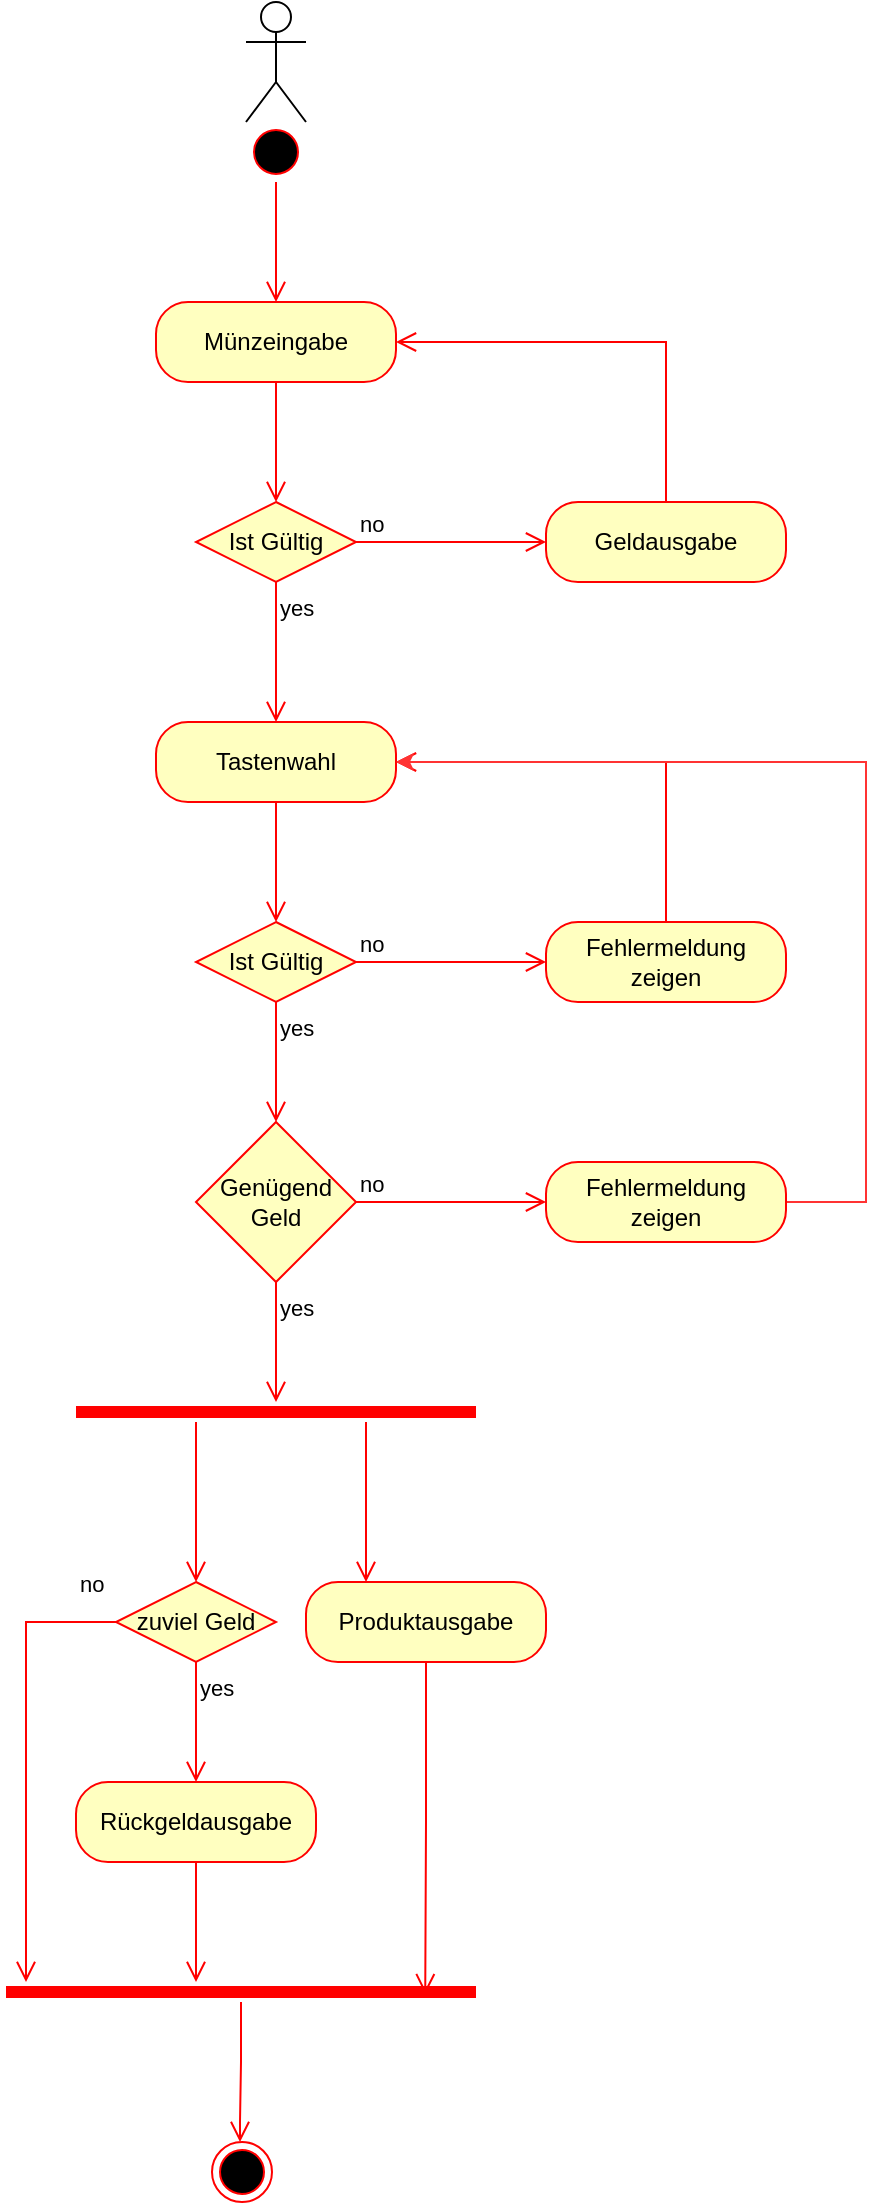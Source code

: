 <mxfile version="21.1.6" type="github">
  <diagram id="C5RBs43oDa-KdzZeNtuy" name="Page-1">
    <mxGraphModel dx="461" dy="546" grid="1" gridSize="10" guides="1" tooltips="1" connect="1" arrows="1" fold="1" page="1" pageScale="1" pageWidth="827" pageHeight="1169" math="0" shadow="0">
      <root>
        <mxCell id="WIyWlLk6GJQsqaUBKTNV-0" />
        <mxCell id="WIyWlLk6GJQsqaUBKTNV-1" parent="WIyWlLk6GJQsqaUBKTNV-0" />
        <mxCell id="HVfWvHNxlyUM4U1txKe5-14" value="" style="ellipse;html=1;shape=startState;fillColor=#000000;strokeColor=#ff0000;" vertex="1" parent="WIyWlLk6GJQsqaUBKTNV-1">
          <mxGeometry x="130" y="120" width="30" height="30" as="geometry" />
        </mxCell>
        <mxCell id="HVfWvHNxlyUM4U1txKe5-15" value="" style="edgeStyle=orthogonalEdgeStyle;html=1;verticalAlign=bottom;endArrow=open;endSize=8;strokeColor=#ff0000;rounded=0;" edge="1" source="HVfWvHNxlyUM4U1txKe5-14" parent="WIyWlLk6GJQsqaUBKTNV-1">
          <mxGeometry relative="1" as="geometry">
            <mxPoint x="145" y="210" as="targetPoint" />
          </mxGeometry>
        </mxCell>
        <mxCell id="HVfWvHNxlyUM4U1txKe5-16" value="" style="shape=umlActor;verticalLabelPosition=bottom;verticalAlign=top;html=1;outlineConnect=0;" vertex="1" parent="WIyWlLk6GJQsqaUBKTNV-1">
          <mxGeometry x="130" y="60" width="30" height="60" as="geometry" />
        </mxCell>
        <mxCell id="HVfWvHNxlyUM4U1txKe5-17" value="Münzeingabe" style="rounded=1;whiteSpace=wrap;html=1;arcSize=40;fontColor=#000000;fillColor=#ffffc0;strokeColor=#ff0000;" vertex="1" parent="WIyWlLk6GJQsqaUBKTNV-1">
          <mxGeometry x="85" y="210" width="120" height="40" as="geometry" />
        </mxCell>
        <mxCell id="HVfWvHNxlyUM4U1txKe5-18" value="" style="edgeStyle=orthogonalEdgeStyle;html=1;verticalAlign=bottom;endArrow=open;endSize=8;strokeColor=#ff0000;rounded=0;" edge="1" source="HVfWvHNxlyUM4U1txKe5-17" parent="WIyWlLk6GJQsqaUBKTNV-1">
          <mxGeometry relative="1" as="geometry">
            <mxPoint x="145" y="310" as="targetPoint" />
          </mxGeometry>
        </mxCell>
        <mxCell id="HVfWvHNxlyUM4U1txKe5-19" value="Ist Gültig" style="rhombus;whiteSpace=wrap;html=1;fontColor=#000000;fillColor=#ffffc0;strokeColor=#ff0000;" vertex="1" parent="WIyWlLk6GJQsqaUBKTNV-1">
          <mxGeometry x="105" y="310" width="80" height="40" as="geometry" />
        </mxCell>
        <mxCell id="HVfWvHNxlyUM4U1txKe5-20" value="no" style="edgeStyle=orthogonalEdgeStyle;html=1;align=left;verticalAlign=bottom;endArrow=open;endSize=8;strokeColor=#ff0000;rounded=0;" edge="1" source="HVfWvHNxlyUM4U1txKe5-19" parent="WIyWlLk6GJQsqaUBKTNV-1">
          <mxGeometry x="-1" relative="1" as="geometry">
            <mxPoint x="280" y="330" as="targetPoint" />
          </mxGeometry>
        </mxCell>
        <mxCell id="HVfWvHNxlyUM4U1txKe5-21" value="yes" style="edgeStyle=orthogonalEdgeStyle;html=1;align=left;verticalAlign=top;endArrow=open;endSize=8;strokeColor=#ff0000;rounded=0;" edge="1" source="HVfWvHNxlyUM4U1txKe5-19" parent="WIyWlLk6GJQsqaUBKTNV-1">
          <mxGeometry x="-1" relative="1" as="geometry">
            <mxPoint x="145" y="420" as="targetPoint" />
            <Array as="points">
              <mxPoint x="145" y="410" />
            </Array>
          </mxGeometry>
        </mxCell>
        <mxCell id="HVfWvHNxlyUM4U1txKe5-22" value="Geldausgabe" style="rounded=1;whiteSpace=wrap;html=1;arcSize=40;fontColor=#000000;fillColor=#ffffc0;strokeColor=#ff0000;" vertex="1" parent="WIyWlLk6GJQsqaUBKTNV-1">
          <mxGeometry x="280" y="310" width="120" height="40" as="geometry" />
        </mxCell>
        <mxCell id="HVfWvHNxlyUM4U1txKe5-23" value="" style="edgeStyle=orthogonalEdgeStyle;html=1;verticalAlign=bottom;endArrow=open;endSize=8;strokeColor=#ff0000;rounded=0;exitX=0.5;exitY=0;exitDx=0;exitDy=0;entryX=1;entryY=0.5;entryDx=0;entryDy=0;" edge="1" source="HVfWvHNxlyUM4U1txKe5-22" parent="WIyWlLk6GJQsqaUBKTNV-1" target="HVfWvHNxlyUM4U1txKe5-17">
          <mxGeometry relative="1" as="geometry">
            <mxPoint x="470" y="330" as="targetPoint" />
          </mxGeometry>
        </mxCell>
        <mxCell id="HVfWvHNxlyUM4U1txKe5-25" value="Tastenwahl" style="rounded=1;whiteSpace=wrap;html=1;arcSize=40;fontColor=#000000;fillColor=#ffffc0;strokeColor=#ff0000;" vertex="1" parent="WIyWlLk6GJQsqaUBKTNV-1">
          <mxGeometry x="85" y="420" width="120" height="40" as="geometry" />
        </mxCell>
        <mxCell id="HVfWvHNxlyUM4U1txKe5-26" value="" style="edgeStyle=orthogonalEdgeStyle;html=1;verticalAlign=bottom;endArrow=open;endSize=8;strokeColor=#ff0000;rounded=0;" edge="1" source="HVfWvHNxlyUM4U1txKe5-25" parent="WIyWlLk6GJQsqaUBKTNV-1">
          <mxGeometry relative="1" as="geometry">
            <mxPoint x="145" y="520" as="targetPoint" />
          </mxGeometry>
        </mxCell>
        <mxCell id="HVfWvHNxlyUM4U1txKe5-27" value="Ist Gültig" style="rhombus;whiteSpace=wrap;html=1;fontColor=#000000;fillColor=#ffffc0;strokeColor=#ff0000;" vertex="1" parent="WIyWlLk6GJQsqaUBKTNV-1">
          <mxGeometry x="105" y="520" width="80" height="40" as="geometry" />
        </mxCell>
        <mxCell id="HVfWvHNxlyUM4U1txKe5-28" value="no" style="edgeStyle=orthogonalEdgeStyle;html=1;align=left;verticalAlign=bottom;endArrow=open;endSize=8;strokeColor=#ff0000;rounded=0;entryX=0;entryY=0.5;entryDx=0;entryDy=0;" edge="1" source="HVfWvHNxlyUM4U1txKe5-27" parent="WIyWlLk6GJQsqaUBKTNV-1" target="HVfWvHNxlyUM4U1txKe5-30">
          <mxGeometry x="-1" relative="1" as="geometry">
            <mxPoint x="285" y="540" as="targetPoint" />
          </mxGeometry>
        </mxCell>
        <mxCell id="HVfWvHNxlyUM4U1txKe5-29" value="yes" style="edgeStyle=orthogonalEdgeStyle;html=1;align=left;verticalAlign=top;endArrow=open;endSize=8;strokeColor=#ff0000;rounded=0;" edge="1" source="HVfWvHNxlyUM4U1txKe5-27" parent="WIyWlLk6GJQsqaUBKTNV-1">
          <mxGeometry x="-1" relative="1" as="geometry">
            <mxPoint x="145" y="620" as="targetPoint" />
          </mxGeometry>
        </mxCell>
        <mxCell id="HVfWvHNxlyUM4U1txKe5-30" value="Fehlermeldung zeigen" style="rounded=1;whiteSpace=wrap;html=1;arcSize=40;fontColor=#000000;fillColor=#ffffc0;strokeColor=#ff0000;" vertex="1" parent="WIyWlLk6GJQsqaUBKTNV-1">
          <mxGeometry x="280" y="520" width="120" height="40" as="geometry" />
        </mxCell>
        <mxCell id="HVfWvHNxlyUM4U1txKe5-31" value="" style="edgeStyle=orthogonalEdgeStyle;html=1;verticalAlign=bottom;endArrow=open;endSize=8;strokeColor=#ff0000;rounded=0;exitX=0.5;exitY=0;exitDx=0;exitDy=0;entryX=1;entryY=0.5;entryDx=0;entryDy=0;" edge="1" source="HVfWvHNxlyUM4U1txKe5-30" parent="WIyWlLk6GJQsqaUBKTNV-1" target="HVfWvHNxlyUM4U1txKe5-25">
          <mxGeometry relative="1" as="geometry">
            <mxPoint x="340" y="620" as="targetPoint" />
            <Array as="points" />
          </mxGeometry>
        </mxCell>
        <mxCell id="HVfWvHNxlyUM4U1txKe5-34" value="Genügend Geld" style="rhombus;whiteSpace=wrap;html=1;fontColor=#000000;fillColor=#ffffc0;strokeColor=#ff0000;" vertex="1" parent="WIyWlLk6GJQsqaUBKTNV-1">
          <mxGeometry x="105" y="620" width="80" height="80" as="geometry" />
        </mxCell>
        <mxCell id="HVfWvHNxlyUM4U1txKe5-35" value="no" style="edgeStyle=orthogonalEdgeStyle;html=1;align=left;verticalAlign=bottom;endArrow=open;endSize=8;strokeColor=#ff0000;rounded=0;" edge="1" source="HVfWvHNxlyUM4U1txKe5-34" parent="WIyWlLk6GJQsqaUBKTNV-1">
          <mxGeometry x="-1" relative="1" as="geometry">
            <mxPoint x="280" y="660" as="targetPoint" />
          </mxGeometry>
        </mxCell>
        <mxCell id="HVfWvHNxlyUM4U1txKe5-36" value="yes" style="edgeStyle=orthogonalEdgeStyle;html=1;align=left;verticalAlign=top;endArrow=open;endSize=8;strokeColor=#ff0000;rounded=0;" edge="1" source="HVfWvHNxlyUM4U1txKe5-34" parent="WIyWlLk6GJQsqaUBKTNV-1">
          <mxGeometry x="-1" relative="1" as="geometry">
            <mxPoint x="145" y="760" as="targetPoint" />
          </mxGeometry>
        </mxCell>
        <mxCell id="HVfWvHNxlyUM4U1txKe5-39" style="edgeStyle=orthogonalEdgeStyle;rounded=0;orthogonalLoop=1;jettySize=auto;html=1;entryX=1;entryY=0.5;entryDx=0;entryDy=0;strokeColor=#FF3333;" edge="1" parent="WIyWlLk6GJQsqaUBKTNV-1" source="HVfWvHNxlyUM4U1txKe5-37" target="HVfWvHNxlyUM4U1txKe5-25">
          <mxGeometry relative="1" as="geometry">
            <mxPoint x="420.0" y="660" as="targetPoint" />
            <Array as="points">
              <mxPoint x="440" y="660" />
              <mxPoint x="440" y="440" />
            </Array>
          </mxGeometry>
        </mxCell>
        <mxCell id="HVfWvHNxlyUM4U1txKe5-37" value="Fehlermeldung zeigen" style="rounded=1;whiteSpace=wrap;html=1;arcSize=40;fontColor=#000000;fillColor=#ffffc0;strokeColor=#ff0000;" vertex="1" parent="WIyWlLk6GJQsqaUBKTNV-1">
          <mxGeometry x="280" y="640" width="120" height="40" as="geometry" />
        </mxCell>
        <mxCell id="HVfWvHNxlyUM4U1txKe5-40" value="" style="shape=line;html=1;strokeWidth=6;strokeColor=#ff0000;" vertex="1" parent="WIyWlLk6GJQsqaUBKTNV-1">
          <mxGeometry x="45" y="760" width="200" height="10" as="geometry" />
        </mxCell>
        <mxCell id="HVfWvHNxlyUM4U1txKe5-41" value="" style="edgeStyle=orthogonalEdgeStyle;html=1;verticalAlign=bottom;endArrow=open;endSize=8;strokeColor=#ff0000;rounded=0;" edge="1" source="HVfWvHNxlyUM4U1txKe5-40" parent="WIyWlLk6GJQsqaUBKTNV-1">
          <mxGeometry relative="1" as="geometry">
            <mxPoint x="190" y="850" as="targetPoint" />
            <Array as="points">
              <mxPoint x="190" y="840" />
            </Array>
          </mxGeometry>
        </mxCell>
        <mxCell id="HVfWvHNxlyUM4U1txKe5-42" value="" style="edgeStyle=orthogonalEdgeStyle;html=1;verticalAlign=bottom;endArrow=open;endSize=8;strokeColor=#ff0000;rounded=0;" edge="1" parent="WIyWlLk6GJQsqaUBKTNV-1">
          <mxGeometry relative="1" as="geometry">
            <mxPoint x="105" y="850" as="targetPoint" />
            <mxPoint x="105" y="770" as="sourcePoint" />
            <Array as="points">
              <mxPoint x="105" y="780" />
              <mxPoint x="105" y="780" />
            </Array>
          </mxGeometry>
        </mxCell>
        <mxCell id="HVfWvHNxlyUM4U1txKe5-43" value="zuviel Geld" style="rhombus;whiteSpace=wrap;html=1;fontColor=#000000;fillColor=#ffffc0;strokeColor=#ff0000;" vertex="1" parent="WIyWlLk6GJQsqaUBKTNV-1">
          <mxGeometry x="65" y="850" width="80" height="40" as="geometry" />
        </mxCell>
        <mxCell id="HVfWvHNxlyUM4U1txKe5-44" value="no" style="edgeStyle=orthogonalEdgeStyle;html=1;align=left;verticalAlign=bottom;endArrow=open;endSize=8;strokeColor=#ff0000;rounded=0;exitX=0;exitY=0.5;exitDx=0;exitDy=0;" edge="1" source="HVfWvHNxlyUM4U1txKe5-43" parent="WIyWlLk6GJQsqaUBKTNV-1">
          <mxGeometry x="-0.818" y="-10" relative="1" as="geometry">
            <mxPoint x="20" y="1050" as="targetPoint" />
            <Array as="points">
              <mxPoint x="20" y="870" />
              <mxPoint x="20" y="930" />
            </Array>
            <mxPoint as="offset" />
          </mxGeometry>
        </mxCell>
        <mxCell id="HVfWvHNxlyUM4U1txKe5-45" value="yes" style="edgeStyle=orthogonalEdgeStyle;html=1;align=left;verticalAlign=top;endArrow=open;endSize=8;strokeColor=#ff0000;rounded=0;" edge="1" source="HVfWvHNxlyUM4U1txKe5-43" parent="WIyWlLk6GJQsqaUBKTNV-1">
          <mxGeometry x="-1" relative="1" as="geometry">
            <mxPoint x="105" y="950" as="targetPoint" />
          </mxGeometry>
        </mxCell>
        <mxCell id="HVfWvHNxlyUM4U1txKe5-46" value="Produktausgabe" style="rounded=1;whiteSpace=wrap;html=1;arcSize=40;fontColor=#000000;fillColor=#ffffc0;strokeColor=#ff0000;" vertex="1" parent="WIyWlLk6GJQsqaUBKTNV-1">
          <mxGeometry x="160" y="850" width="120" height="40" as="geometry" />
        </mxCell>
        <mxCell id="HVfWvHNxlyUM4U1txKe5-47" value="" style="edgeStyle=orthogonalEdgeStyle;html=1;verticalAlign=bottom;endArrow=open;endSize=8;strokeColor=#ff0000;rounded=0;entryX=0.892;entryY=0.607;entryDx=0;entryDy=0;entryPerimeter=0;" edge="1" source="HVfWvHNxlyUM4U1txKe5-46" parent="WIyWlLk6GJQsqaUBKTNV-1" target="HVfWvHNxlyUM4U1txKe5-49">
          <mxGeometry relative="1" as="geometry">
            <mxPoint x="220" y="950" as="targetPoint" />
          </mxGeometry>
        </mxCell>
        <mxCell id="HVfWvHNxlyUM4U1txKe5-49" value="" style="shape=line;html=1;strokeWidth=6;strokeColor=#ff0000;" vertex="1" parent="WIyWlLk6GJQsqaUBKTNV-1">
          <mxGeometry x="10" y="1050" width="235" height="10" as="geometry" />
        </mxCell>
        <mxCell id="HVfWvHNxlyUM4U1txKe5-50" value="" style="edgeStyle=orthogonalEdgeStyle;html=1;verticalAlign=bottom;endArrow=open;endSize=8;strokeColor=#ff0000;rounded=0;" edge="1" source="HVfWvHNxlyUM4U1txKe5-49" parent="WIyWlLk6GJQsqaUBKTNV-1">
          <mxGeometry relative="1" as="geometry">
            <mxPoint x="127" y="1130" as="targetPoint" />
            <Array as="points">
              <mxPoint x="127" y="1090" />
              <mxPoint x="127" y="1120" />
              <mxPoint x="130" y="1120" />
            </Array>
          </mxGeometry>
        </mxCell>
        <mxCell id="HVfWvHNxlyUM4U1txKe5-51" value="Rückgeldausgabe" style="rounded=1;whiteSpace=wrap;html=1;arcSize=40;fontColor=#000000;fillColor=#ffffc0;strokeColor=#ff0000;" vertex="1" parent="WIyWlLk6GJQsqaUBKTNV-1">
          <mxGeometry x="45" y="950" width="120" height="40" as="geometry" />
        </mxCell>
        <mxCell id="HVfWvHNxlyUM4U1txKe5-52" value="" style="edgeStyle=orthogonalEdgeStyle;html=1;verticalAlign=bottom;endArrow=open;endSize=8;strokeColor=#ff0000;rounded=0;" edge="1" source="HVfWvHNxlyUM4U1txKe5-51" parent="WIyWlLk6GJQsqaUBKTNV-1">
          <mxGeometry relative="1" as="geometry">
            <mxPoint x="105" y="1050" as="targetPoint" />
          </mxGeometry>
        </mxCell>
        <mxCell id="HVfWvHNxlyUM4U1txKe5-53" value="" style="ellipse;html=1;shape=endState;fillColor=#000000;strokeColor=#ff0000;" vertex="1" parent="WIyWlLk6GJQsqaUBKTNV-1">
          <mxGeometry x="113" y="1130" width="30" height="30" as="geometry" />
        </mxCell>
      </root>
    </mxGraphModel>
  </diagram>
</mxfile>
